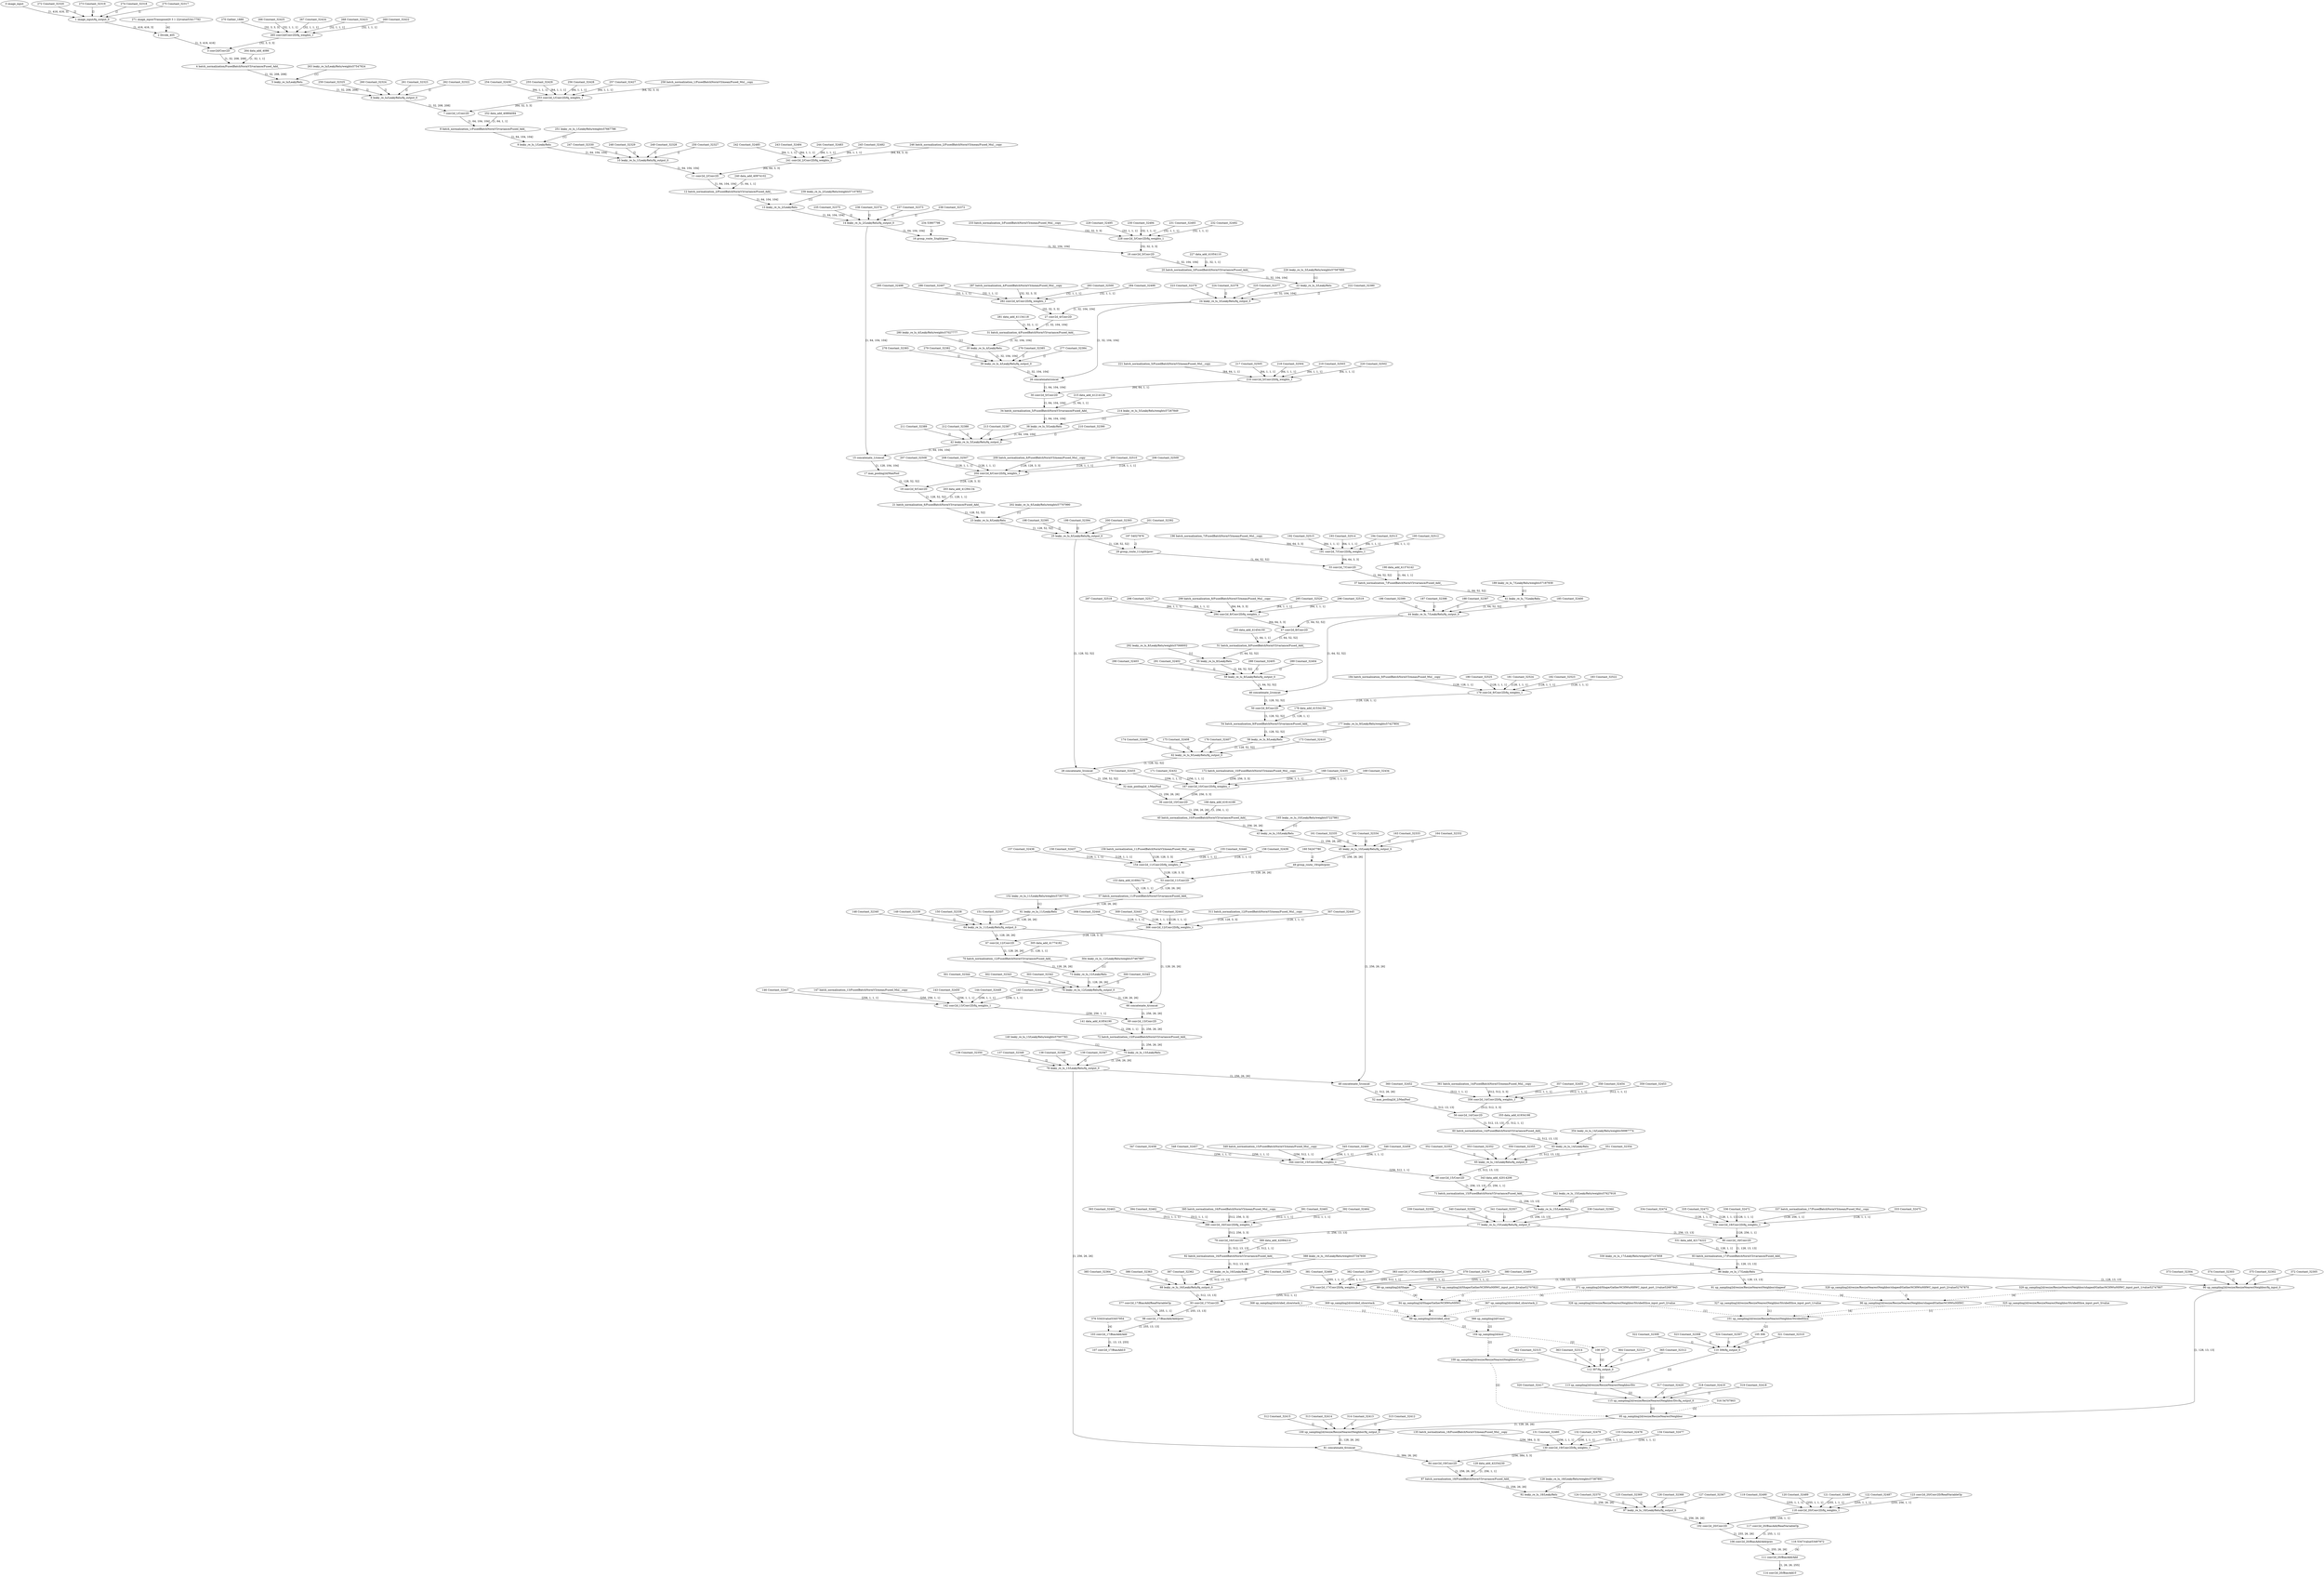 strict digraph  {
"0 image_input" [id=0, type=Parameter];
"1 image_input/fq_output_0" [id=1, type=FakeQuantize];
"2 Divide_405" [id=2, type=Transpose];
"3 conv2d/Conv2D" [id=3, type=Convolution];
"4 batch_normalization/FusedBatchNormV3/variance/Fused_Add_" [id=4, type=Add];
"5 leaky_re_lu/LeakyRelu" [id=5, type=PRelu];
"6 leaky_re_lu/LeakyRelu/fq_output_0" [id=6, type=FakeQuantize];
"7 conv2d_1/Conv2D" [id=7, type=Convolution];
"8 batch_normalization_1/FusedBatchNormV3/variance/Fused_Add_" [id=8, type=Add];
"9 leaky_re_lu_1/LeakyRelu" [id=9, type=PRelu];
"10 leaky_re_lu_1/LeakyRelu/fq_output_0" [id=10, type=FakeQuantize];
"11 conv2d_2/Conv2D" [id=11, type=Convolution];
"12 batch_normalization_2/FusedBatchNormV3/variance/Fused_Add_" [id=12, type=Add];
"13 leaky_re_lu_2/LeakyRelu" [id=13, type=PRelu];
"14 leaky_re_lu_2/LeakyRelu/fq_output_0" [id=14, type=FakeQuantize];
"15 concatenate_1/concat" [id=15, type=Concat];
"16 group_route_3/split/prev" [id=16, type=Split];
"17 max_pooling2d/MaxPool" [id=17, type=MaxPool];
"18 conv2d_3/Conv2D" [id=18, type=Convolution];
"19 conv2d_6/Conv2D" [id=19, type=Convolution];
"20 batch_normalization_3/FusedBatchNormV3/variance/Fused_Add_" [id=20, type=Add];
"21 batch_normalization_6/FusedBatchNormV3/variance/Fused_Add_" [id=21, type=Add];
"22 leaky_re_lu_3/LeakyRelu" [id=22, type=PRelu];
"23 leaky_re_lu_6/LeakyRelu" [id=23, type=PRelu];
"24 leaky_re_lu_3/LeakyRelu/fq_output_0" [id=24, type=FakeQuantize];
"25 leaky_re_lu_6/LeakyRelu/fq_output_0" [id=25, type=FakeQuantize];
"26 concatenate/concat" [id=26, type=Concat];
"27 conv2d_4/Conv2D" [id=27, type=Convolution];
"28 concatenate_3/concat" [id=28, type=Concat];
"29 group_route_11/split/prev" [id=29, type=Split];
"30 conv2d_5/Conv2D" [id=30, type=Convolution];
"31 batch_normalization_4/FusedBatchNormV3/variance/Fused_Add_" [id=31, type=Add];
"32 max_pooling2d_1/MaxPool" [id=32, type=MaxPool];
"33 conv2d_7/Conv2D" [id=33, type=Convolution];
"34 batch_normalization_5/FusedBatchNormV3/variance/Fused_Add_" [id=34, type=Add];
"35 leaky_re_lu_4/LeakyRelu" [id=35, type=PRelu];
"36 conv2d_10/Conv2D" [id=36, type=Convolution];
"37 batch_normalization_7/FusedBatchNormV3/variance/Fused_Add_" [id=37, type=Add];
"38 leaky_re_lu_5/LeakyRelu" [id=38, type=PRelu];
"39 leaky_re_lu_4/LeakyRelu/fq_output_0" [id=39, type=FakeQuantize];
"40 batch_normalization_10/FusedBatchNormV3/variance/Fused_Add_" [id=40, type=Add];
"41 leaky_re_lu_7/LeakyRelu" [id=41, type=PRelu];
"42 leaky_re_lu_5/LeakyRelu/fq_output_0" [id=42, type=FakeQuantize];
"43 leaky_re_lu_10/LeakyRelu" [id=43, type=PRelu];
"44 leaky_re_lu_7/LeakyRelu/fq_output_0" [id=44, type=FakeQuantize];
"45 leaky_re_lu_10/LeakyRelu/fq_output_0" [id=45, type=FakeQuantize];
"46 concatenate_2/concat" [id=46, type=Concat];
"47 conv2d_8/Conv2D" [id=47, type=Convolution];
"48 concatenate_5/concat" [id=48, type=Concat];
"49 group_route_19/split/prev" [id=49, type=Split];
"50 conv2d_9/Conv2D" [id=50, type=Convolution];
"51 batch_normalization_8/FusedBatchNormV3/variance/Fused_Add_" [id=51, type=Add];
"52 max_pooling2d_2/MaxPool" [id=52, type=MaxPool];
"53 conv2d_11/Conv2D" [id=53, type=Convolution];
"54 batch_normalization_9/FusedBatchNormV3/variance/Fused_Add_" [id=54, type=Add];
"55 leaky_re_lu_8/LeakyRelu" [id=55, type=PRelu];
"56 conv2d_14/Conv2D" [id=56, type=Convolution];
"57 batch_normalization_11/FusedBatchNormV3/variance/Fused_Add_" [id=57, type=Add];
"58 leaky_re_lu_9/LeakyRelu" [id=58, type=PRelu];
"59 leaky_re_lu_8/LeakyRelu/fq_output_0" [id=59, type=FakeQuantize];
"60 batch_normalization_14/FusedBatchNormV3/variance/Fused_Add_" [id=60, type=Add];
"61 leaky_re_lu_11/LeakyRelu" [id=61, type=PRelu];
"62 leaky_re_lu_9/LeakyRelu/fq_output_0" [id=62, type=FakeQuantize];
"63 leaky_re_lu_14/LeakyRelu" [id=63, type=PRelu];
"64 leaky_re_lu_11/LeakyRelu/fq_output_0" [id=64, type=FakeQuantize];
"65 leaky_re_lu_14/LeakyRelu/fq_output_0" [id=65, type=FakeQuantize];
"66 concatenate_4/concat" [id=66, type=Concat];
"67 conv2d_12/Conv2D" [id=67, type=Convolution];
"68 conv2d_15/Conv2D" [id=68, type=Convolution];
"69 conv2d_13/Conv2D" [id=69, type=Convolution];
"70 batch_normalization_12/FusedBatchNormV3/variance/Fused_Add_" [id=70, type=Add];
"71 batch_normalization_15/FusedBatchNormV3/variance/Fused_Add_" [id=71, type=Add];
"72 batch_normalization_13/FusedBatchNormV3/variance/Fused_Add_" [id=72, type=Add];
"73 leaky_re_lu_12/LeakyRelu" [id=73, type=PRelu];
"74 leaky_re_lu_15/LeakyRelu" [id=74, type=PRelu];
"75 leaky_re_lu_13/LeakyRelu" [id=75, type=PRelu];
"76 leaky_re_lu_12/LeakyRelu/fq_output_0" [id=76, type=FakeQuantize];
"77 leaky_re_lu_15/LeakyRelu/fq_output_0" [id=77, type=FakeQuantize];
"78 leaky_re_lu_13/LeakyRelu/fq_output_0" [id=78, type=FakeQuantize];
"79 conv2d_16/Conv2D" [id=79, type=Convolution];
"80 conv2d_18/Conv2D" [id=80, type=Convolution];
"81 concatenate_6/concat" [id=81, type=Concat];
"82 batch_normalization_16/FusedBatchNormV3/variance/Fused_Add_" [id=82, type=Add];
"83 batch_normalization_17/FusedBatchNormV3/variance/Fused_Add_" [id=83, type=Add];
"84 conv2d_19/Conv2D" [id=84, type=Convolution];
"85 leaky_re_lu_16/LeakyRelu" [id=85, type=PRelu];
"86 leaky_re_lu_17/LeakyRelu" [id=86, type=PRelu];
"87 batch_normalization_18/FusedBatchNormV3/variance/Fused_Add_" [id=87, type=Add];
"88 leaky_re_lu_16/LeakyRelu/fq_output_0" [id=88, type=FakeQuantize];
"89 up_sampling2d/Shape" [id=89, type=ShapeOf];
"90 up_sampling2d/resize/ResizeNearestNeighbor/fq_input_0" [id=90, type=FakeQuantize];
"91 up_sampling2d/resize/ResizeNearestNeighbor/shapeof" [id=91, type=ShapeOf];
"92 leaky_re_lu_18/LeakyRelu" [id=92, type=PRelu];
"93 conv2d_17/Conv2D" [id=93, type=Convolution];
"94 up_sampling2d/Shape/GatherNCHWtoNHWC" [id=94, type=Gather];
"95 up_sampling2d/resize/ResizeNearestNeighbor" [id=95, type=Interpolate];
"96 up_sampling2d/resize/ResizeNearestNeighbor/shapeof/GatherNCHWtoNHWC" [id=96, type=Gather];
"97 leaky_re_lu_18/LeakyRelu/fq_output_0" [id=97, type=FakeQuantize];
"98 conv2d_17/BiasAdd/Add/prev" [id=98, type=Add];
"99 up_sampling2d/strided_slice" [id=99, type=StridedSlice];
"100 up_sampling2d/resize/ResizeNearestNeighbor/fq_output_0" [id=100, type=FakeQuantize];
"101 up_sampling2d/resize/ResizeNearestNeighbor/StridedSlice" [id=101, type=StridedSlice];
"102 conv2d_20/Conv2D" [id=102, type=Convolution];
"103 conv2d_17/BiasAdd/Add" [id=103, type=Transpose];
"104 up_sampling2d/mul" [id=104, type=Multiply];
"105 306" [id=105, type=Convert];
"106 conv2d_20/BiasAdd/Add/prev" [id=106, type=Add];
"107 conv2d_17/BiasAdd^0" [id=107, label="107 conv2d_17/BiasAdd:0", type=Result];
"108 307" [id=108, type=Convert];
"109 up_sampling2d/resize/ResizeNearestNeighbor/Cast_1" [id=109, type=Convert];
"110 306/fq_output_0" [id=110, type=FakeQuantize];
"111 conv2d_20/BiasAdd/Add" [id=111, type=Transpose];
"112 307/fq_output_0" [id=112, type=FakeQuantize];
"113 up_sampling2d/resize/ResizeNearestNeighbor/Div" [id=113, type=Divide];
"114 conv2d_20/BiasAdd^0" [id=114, label="114 conv2d_20/BiasAdd:0", type=Result];
"115 up_sampling2d/resize/ResizeNearestNeighbor/Div/fq_output_0" [id=115, type=FakeQuantize];
"116 5347/value53497972" [id=116, type=Constant];
"117 conv2d_20/BiasAdd/ReadVariableOp" [id=117, type=Constant];
"118 conv2d_20/Conv2D/fq_weights_1" [id=118, type=FakeQuantize];
"119 Constant_32490" [id=119, type=Constant];
"120 Constant_32489" [id=120, type=Constant];
"121 Constant_32488" [id=121, type=Constant];
"122 Constant_32487" [id=122, type=Constant];
"123 conv2d_20/Conv2D/ReadVariableOp" [id=123, type=Constant];
"124 Constant_32370" [id=124, type=Constant];
"125 Constant_32369" [id=125, type=Constant];
"126 Constant_32368" [id=126, type=Constant];
"127 Constant_32367" [id=127, type=Constant];
"128 leaky_re_lu_18/LeakyRelu/weights57387891" [id=128, type=Constant];
"129 data_add_42254230" [id=129, type=Constant];
"130 conv2d_19/Conv2D/fq_weights_1" [id=130, type=FakeQuantize];
"131 Constant_32480" [id=131, type=Constant];
"132 Constant_32479" [id=132, type=Constant];
"133 Constant_32478" [id=133, type=Constant];
"134 Constant_32477" [id=134, type=Constant];
"135 batch_normalization_18/FusedBatchNormV3/mean/Fused_Mul__copy" [id=135, type=Constant];
"136 Constant_32350" [id=136, type=Constant];
"137 Constant_32349" [id=137, type=Constant];
"138 Constant_32348" [id=138, type=Constant];
"139 Constant_32347" [id=139, type=Constant];
"140 leaky_re_lu_13/LeakyRelu/weights57507783" [id=140, type=Constant];
"141 data_add_41854190" [id=141, type=Constant];
"142 conv2d_13/Conv2D/fq_weights_1" [id=142, type=FakeQuantize];
"143 Constant_32450" [id=143, type=Constant];
"144 Constant_32449" [id=144, type=Constant];
"145 Constant_32448" [id=145, type=Constant];
"146 Constant_32447" [id=146, type=Constant];
"147 batch_normalization_13/FusedBatchNormV3/mean/Fused_Mul__copy" [id=147, type=Constant];
"148 Constant_32340" [id=148, type=Constant];
"149 Constant_32339" [id=149, type=Constant];
"150 Constant_32338" [id=150, type=Constant];
"151 Constant_32337" [id=151, type=Constant];
"152 leaky_re_lu_11/LeakyRelu/weights57307753" [id=152, type=Constant];
"153 data_add_41694174" [id=153, type=Constant];
"154 conv2d_11/Conv2D/fq_weights_1" [id=154, type=FakeQuantize];
"155 Constant_32440" [id=155, type=Constant];
"156 Constant_32439" [id=156, type=Constant];
"157 Constant_32438" [id=157, type=Constant];
"158 Constant_32437" [id=158, type=Constant];
"159 batch_normalization_11/FusedBatchNormV3/mean/Fused_Mul__copy" [id=159, type=Constant];
"160 54247780" [id=160, type=Constant];
"161 Constant_32335" [id=161, type=Constant];
"162 Constant_32334" [id=162, type=Constant];
"163 Constant_32333" [id=163, type=Constant];
"164 Constant_32332" [id=164, type=Constant];
"165 leaky_re_lu_10/LeakyRelu/weights57227861" [id=165, type=Constant];
"166 data_add_41614166" [id=166, type=Constant];
"167 conv2d_10/Conv2D/fq_weights_1" [id=167, type=FakeQuantize];
"168 Constant_32435" [id=168, type=Constant];
"169 Constant_32434" [id=169, type=Constant];
"170 Constant_32433" [id=170, type=Constant];
"171 Constant_32432" [id=171, type=Constant];
"172 batch_normalization_10/FusedBatchNormV3/mean/Fused_Mul__copy" [id=172, type=Constant];
"173 Constant_32410" [id=173, type=Constant];
"174 Constant_32409" [id=174, type=Constant];
"175 Constant_32408" [id=175, type=Constant];
"176 Constant_32407" [id=176, type=Constant];
"177 leaky_re_lu_9/LeakyRelu/weights57427804" [id=177, type=Constant];
"178 data_add_41534158" [id=178, type=Constant];
"179 conv2d_9/Conv2D/fq_weights_1" [id=179, type=FakeQuantize];
"180 Constant_32525" [id=180, type=Constant];
"181 Constant_32524" [id=181, type=Constant];
"182 Constant_32523" [id=182, type=Constant];
"183 Constant_32522" [id=183, type=Constant];
"184 batch_normalization_9/FusedBatchNormV3/mean/Fused_Mul__copy" [id=184, type=Constant];
"185 Constant_32400" [id=185, type=Constant];
"186 Constant_32399" [id=186, type=Constant];
"187 Constant_32398" [id=187, type=Constant];
"188 Constant_32397" [id=188, type=Constant];
"189 leaky_re_lu_7/LeakyRelu/weights57187939" [id=189, type=Constant];
"190 data_add_41374142" [id=190, type=Constant];
"191 conv2d_7/Conv2D/fq_weights_1" [id=191, type=FakeQuantize];
"192 Constant_32515" [id=192, type=Constant];
"193 Constant_32514" [id=193, type=Constant];
"194 Constant_32513" [id=194, type=Constant];
"195 Constant_32512" [id=195, type=Constant];
"196 batch_normalization_7/FusedBatchNormV3/mean/Fused_Mul__copy" [id=196, type=Constant];
"197 54027876" [id=197, type=Constant];
"198 Constant_32395" [id=198, type=Constant];
"199 Constant_32394" [id=199, type=Constant];
"200 Constant_32393" [id=200, type=Constant];
"201 Constant_32392" [id=201, type=Constant];
"202 leaky_re_lu_6/LeakyRelu/weights57707990" [id=202, type=Constant];
"203 data_add_41294134" [id=203, type=Constant];
"204 conv2d_6/Conv2D/fq_weights_1" [id=204, type=FakeQuantize];
"205 Constant_32510" [id=205, type=Constant];
"206 Constant_32509" [id=206, type=Constant];
"207 Constant_32508" [id=207, type=Constant];
"208 Constant_32507" [id=208, type=Constant];
"209 batch_normalization_6/FusedBatchNormV3/mean/Fused_Mul__copy" [id=209, type=Constant];
"210 Constant_32390" [id=210, type=Constant];
"211 Constant_32389" [id=211, type=Constant];
"212 Constant_32388" [id=212, type=Constant];
"213 Constant_32387" [id=213, type=Constant];
"214 leaky_re_lu_5/LeakyRelu/weights57267849" [id=214, type=Constant];
"215 data_add_41214126" [id=215, type=Constant];
"216 conv2d_5/Conv2D/fq_weights_1" [id=216, type=FakeQuantize];
"217 Constant_32505" [id=217, type=Constant];
"218 Constant_32504" [id=218, type=Constant];
"219 Constant_32503" [id=219, type=Constant];
"220 Constant_32502" [id=220, type=Constant];
"221 batch_normalization_5/FusedBatchNormV3/mean/Fused_Mul__copy" [id=221, type=Constant];
"222 Constant_32380" [id=222, type=Constant];
"223 Constant_32379" [id=223, type=Constant];
"224 Constant_32378" [id=224, type=Constant];
"225 Constant_32377" [id=225, type=Constant];
"226 leaky_re_lu_3/LeakyRelu/weights57587888" [id=226, type=Constant];
"227 data_add_41054110" [id=227, type=Constant];
"228 conv2d_3/Conv2D/fq_weights_1" [id=228, type=FakeQuantize];
"229 Constant_32495" [id=229, type=Constant];
"230 Constant_32494" [id=230, type=Constant];
"231 Constant_32493" [id=231, type=Constant];
"232 Constant_32492" [id=232, type=Constant];
"233 batch_normalization_3/FusedBatchNormV3/mean/Fused_Mul__copy" [id=233, type=Constant];
"234 53807798" [id=234, type=Constant];
"235 Constant_32375" [id=235, type=Constant];
"236 Constant_32374" [id=236, type=Constant];
"237 Constant_32373" [id=237, type=Constant];
"238 Constant_32372" [id=238, type=Constant];
"239 leaky_re_lu_2/LeakyRelu/weights57107852" [id=239, type=Constant];
"240 data_add_40974102" [id=240, type=Constant];
"241 conv2d_2/Conv2D/fq_weights_1" [id=241, type=FakeQuantize];
"242 Constant_32485" [id=242, type=Constant];
"243 Constant_32484" [id=243, type=Constant];
"244 Constant_32483" [id=244, type=Constant];
"245 Constant_32482" [id=245, type=Constant];
"246 batch_normalization_2/FusedBatchNormV3/mean/Fused_Mul__copy" [id=246, type=Constant];
"247 Constant_32330" [id=247, type=Constant];
"248 Constant_32329" [id=248, type=Constant];
"249 Constant_32328" [id=249, type=Constant];
"250 Constant_32327" [id=250, type=Constant];
"251 leaky_re_lu_1/LeakyRelu/weights57667786" [id=251, type=Constant];
"252 data_add_40894094" [id=252, type=Constant];
"253 conv2d_1/Conv2D/fq_weights_1" [id=253, type=FakeQuantize];
"254 Constant_32430" [id=254, type=Constant];
"255 Constant_32429" [id=255, type=Constant];
"256 Constant_32428" [id=256, type=Constant];
"257 Constant_32427" [id=257, type=Constant];
"258 batch_normalization_1/FusedBatchNormV3/mean/Fused_Mul__copy" [id=258, type=Constant];
"259 Constant_32325" [id=259, type=Constant];
"260 Constant_32324" [id=260, type=Constant];
"261 Constant_32323" [id=261, type=Constant];
"262 Constant_32322" [id=262, type=Constant];
"263 leaky_re_lu/LeakyRelu/weights57547924" [id=263, type=Constant];
"264 data_add_4086" [id=264, type=Constant];
"265 conv2d/Conv2D/fq_weights_1" [id=265, type=FakeQuantize];
"266 Constant_32425" [id=266, type=Constant];
"267 Constant_32424" [id=267, type=Constant];
"268 Constant_32423" [id=268, type=Constant];
"269 Constant_32422" [id=269, type=Constant];
"270 Gather_1889" [id=270, type=Constant];
"271 image_input/Transpose([0 3 1 2])/value53417792" [id=271, type=Constant];
"272 Constant_32320" [id=272, type=Constant];
"273 Constant_32319" [id=273, type=Constant];
"274 Constant_32318" [id=274, type=Constant];
"275 Constant_32317" [id=275, type=Constant];
"276 Constant_32385" [id=276, type=Constant];
"277 Constant_32384" [id=277, type=Constant];
"278 Constant_32383" [id=278, type=Constant];
"279 Constant_32382" [id=279, type=Constant];
"280 leaky_re_lu_4/LeakyRelu/weights57027777" [id=280, type=Constant];
"281 data_add_41134118" [id=281, type=Constant];
"282 conv2d_4/Conv2D/fq_weights_1" [id=282, type=FakeQuantize];
"283 Constant_32500" [id=283, type=Constant];
"284 Constant_32499" [id=284, type=Constant];
"285 Constant_32498" [id=285, type=Constant];
"286 Constant_32497" [id=286, type=Constant];
"287 batch_normalization_4/FusedBatchNormV3/mean/Fused_Mul__copy" [id=287, type=Constant];
"288 Constant_32405" [id=288, type=Constant];
"289 Constant_32404" [id=289, type=Constant];
"290 Constant_32403" [id=290, type=Constant];
"291 Constant_32402" [id=291, type=Constant];
"292 leaky_re_lu_8/LeakyRelu/weights57068002" [id=292, type=Constant];
"293 data_add_41454150" [id=293, type=Constant];
"294 conv2d_8/Conv2D/fq_weights_1" [id=294, type=FakeQuantize];
"295 Constant_32520" [id=295, type=Constant];
"296 Constant_32519" [id=296, type=Constant];
"297 Constant_32518" [id=297, type=Constant];
"298 Constant_32517" [id=298, type=Constant];
"299 batch_normalization_8/FusedBatchNormV3/mean/Fused_Mul__copy" [id=299, type=Constant];
"300 Constant_32345" [id=300, type=Constant];
"301 Constant_32344" [id=301, type=Constant];
"302 Constant_32343" [id=302, type=Constant];
"303 Constant_32342" [id=303, type=Constant];
"304 leaky_re_lu_12/LeakyRelu/weights57467897" [id=304, type=Constant];
"305 data_add_41774182" [id=305, type=Constant];
"306 conv2d_12/Conv2D/fq_weights_1" [id=306, type=FakeQuantize];
"307 Constant_32445" [id=307, type=Constant];
"308 Constant_32444" [id=308, type=Constant];
"309 Constant_32443" [id=309, type=Constant];
"310 Constant_32442" [id=310, type=Constant];
"311 batch_normalization_12/FusedBatchNormV3/mean/Fused_Mul__copy" [id=311, type=Constant];
"312 Constant_32415" [id=312, type=Constant];
"313 Constant_32414" [id=313, type=Constant];
"314 Constant_32413" [id=314, type=Constant];
"315 Constant_32412" [id=315, type=Constant];
"316 54707903" [id=316, type=Constant];
"317 Constant_32420" [id=317, type=Constant];
"318 Constant_32419" [id=318, type=Constant];
"319 Constant_32418" [id=319, type=Constant];
"320 Constant_32417" [id=320, type=Constant];
"321 Constant_32310" [id=321, type=Constant];
"322 Constant_32309" [id=322, type=Constant];
"323 Constant_32308" [id=323, type=Constant];
"324 Constant_32307" [id=324, type=Constant];
"325 up_sampling2d/resize/ResizeNearestNeighbor/StridedSlice_input_port_3/value" [id=325, type=Constant];
"326 up_sampling2d/resize/ResizeNearestNeighbor/StridedSlice_input_port_2/value" [id=326, type=Constant];
"327 up_sampling2d/resize/ResizeNearestNeighbor/StridedSlice_input_port_1/value" [id=327, type=Constant];
"328 up_sampling2d/resize/ResizeNearestNeighbor/shapeof/GatherNCHWtoNHWC_input_port_2/value52767870" [id=328, type=Constant];
"329 up_sampling2d/resize/ResizeNearestNeighbor/shapeof/GatherNCHWtoNHWC_input_port_1/value52747807" [id=329, type=Constant];
"330 leaky_re_lu_17/LeakyRelu/weights57147858" [id=330, type=Constant];
"331 data_add_42174222" [id=331, type=Constant];
"332 conv2d_18/Conv2D/fq_weights_1" [id=332, type=FakeQuantize];
"333 Constant_32475" [id=333, type=Constant];
"334 Constant_32474" [id=334, type=Constant];
"335 Constant_32473" [id=335, type=Constant];
"336 Constant_32472" [id=336, type=Constant];
"337 batch_normalization_17/FusedBatchNormV3/mean/Fused_Mul__copy" [id=337, type=Constant];
"338 Constant_32360" [id=338, type=Constant];
"339 Constant_32359" [id=339, type=Constant];
"340 Constant_32358" [id=340, type=Constant];
"341 Constant_32357" [id=341, type=Constant];
"342 leaky_re_lu_15/LeakyRelu/weights57627918" [id=342, type=Constant];
"343 data_add_42014206" [id=343, type=Constant];
"344 conv2d_15/Conv2D/fq_weights_1" [id=344, type=FakeQuantize];
"345 Constant_32460" [id=345, type=Constant];
"346 Constant_32459" [id=346, type=Constant];
"347 Constant_32458" [id=347, type=Constant];
"348 Constant_32457" [id=348, type=Constant];
"349 batch_normalization_15/FusedBatchNormV3/mean/Fused_Mul__copy" [id=349, type=Constant];
"350 Constant_32355" [id=350, type=Constant];
"351 Constant_32354" [id=351, type=Constant];
"352 Constant_32353" [id=352, type=Constant];
"353 Constant_32352" [id=353, type=Constant];
"354 leaky_re_lu_14/LeakyRelu/weights56987774" [id=354, type=Constant];
"355 data_add_41934198" [id=355, type=Constant];
"356 conv2d_14/Conv2D/fq_weights_1" [id=356, type=FakeQuantize];
"357 Constant_32455" [id=357, type=Constant];
"358 Constant_32454" [id=358, type=Constant];
"359 Constant_32453" [id=359, type=Constant];
"360 Constant_32452" [id=360, type=Constant];
"361 batch_normalization_14/FusedBatchNormV3/mean/Fused_Mul__copy" [id=361, type=Constant];
"362 Constant_32315" [id=362, type=Constant];
"363 Constant_32314" [id=363, type=Constant];
"364 Constant_32313" [id=364, type=Constant];
"365 Constant_32312" [id=365, type=Constant];
"366 up_sampling2d/Const" [id=366, type=Constant];
"367 up_sampling2d/strided_slice/stack_2" [id=367, type=Constant];
"368 up_sampling2d/strided_slice/stack_1" [id=368, type=Constant];
"369 up_sampling2d/strided_slice/stack" [id=369, type=Constant];
"370 up_sampling2d/Shape/GatherNCHWtoNHWC_input_port_2/value52707822" [id=370, type=Constant];
"371 up_sampling2d/Shape/GatherNCHWtoNHWC_input_port_1/value52687945" [id=371, type=Constant];
"372 Constant_32305" [id=372, type=Constant];
"373 Constant_32304" [id=373, type=Constant];
"374 Constant_32303" [id=374, type=Constant];
"375 Constant_32302" [id=375, type=Constant];
"376 5343/value53457954" [id=376, type=Constant];
"377 conv2d_17/BiasAdd/ReadVariableOp" [id=377, type=Constant];
"378 conv2d_17/Conv2D/fq_weights_1" [id=378, type=FakeQuantize];
"379 Constant_32470" [id=379, type=Constant];
"380 Constant_32469" [id=380, type=Constant];
"381 Constant_32468" [id=381, type=Constant];
"382 Constant_32467" [id=382, type=Constant];
"383 conv2d_17/Conv2D/ReadVariableOp" [id=383, type=Constant];
"384 Constant_32365" [id=384, type=Constant];
"385 Constant_32364" [id=385, type=Constant];
"386 Constant_32363" [id=386, type=Constant];
"387 Constant_32362" [id=387, type=Constant];
"388 leaky_re_lu_16/LeakyRelu/weights57347930" [id=388, type=Constant];
"389 data_add_42094214" [id=389, type=Constant];
"390 conv2d_16/Conv2D/fq_weights_1" [id=390, type=FakeQuantize];
"391 Constant_32465" [id=391, type=Constant];
"392 Constant_32464" [id=392, type=Constant];
"393 Constant_32463" [id=393, type=Constant];
"394 Constant_32462" [id=394, type=Constant];
"395 batch_normalization_16/FusedBatchNormV3/mean/Fused_Mul__copy" [id=395, type=Constant];
"0 image_input" -> "1 image_input/fq_output_0"  [label="[1, 416, 416, 3]", style=solid];
"1 image_input/fq_output_0" -> "2 Divide_405"  [label="[1, 416, 416, 3]", style=solid];
"2 Divide_405" -> "3 conv2d/Conv2D"  [label="[1, 3, 416, 416]", style=solid];
"3 conv2d/Conv2D" -> "4 batch_normalization/FusedBatchNormV3/variance/Fused_Add_"  [label="[1, 32, 208, 208]", style=solid];
"4 batch_normalization/FusedBatchNormV3/variance/Fused_Add_" -> "5 leaky_re_lu/LeakyRelu"  [label="[1, 32, 208, 208]", style=solid];
"5 leaky_re_lu/LeakyRelu" -> "6 leaky_re_lu/LeakyRelu/fq_output_0"  [label="[1, 32, 208, 208]", style=solid];
"6 leaky_re_lu/LeakyRelu/fq_output_0" -> "7 conv2d_1/Conv2D"  [label="[1, 32, 208, 208]", style=solid];
"7 conv2d_1/Conv2D" -> "8 batch_normalization_1/FusedBatchNormV3/variance/Fused_Add_"  [label="[1, 64, 104, 104]", style=solid];
"8 batch_normalization_1/FusedBatchNormV3/variance/Fused_Add_" -> "9 leaky_re_lu_1/LeakyRelu"  [label="[1, 64, 104, 104]", style=solid];
"9 leaky_re_lu_1/LeakyRelu" -> "10 leaky_re_lu_1/LeakyRelu/fq_output_0"  [label="[1, 64, 104, 104]", style=solid];
"10 leaky_re_lu_1/LeakyRelu/fq_output_0" -> "11 conv2d_2/Conv2D"  [label="[1, 64, 104, 104]", style=solid];
"11 conv2d_2/Conv2D" -> "12 batch_normalization_2/FusedBatchNormV3/variance/Fused_Add_"  [label="[1, 64, 104, 104]", style=solid];
"12 batch_normalization_2/FusedBatchNormV3/variance/Fused_Add_" -> "13 leaky_re_lu_2/LeakyRelu"  [label="[1, 64, 104, 104]", style=solid];
"13 leaky_re_lu_2/LeakyRelu" -> "14 leaky_re_lu_2/LeakyRelu/fq_output_0"  [label="[1, 64, 104, 104]", style=solid];
"14 leaky_re_lu_2/LeakyRelu/fq_output_0" -> "15 concatenate_1/concat"  [label="[1, 64, 104, 104]", style=solid];
"14 leaky_re_lu_2/LeakyRelu/fq_output_0" -> "16 group_route_3/split/prev"  [label="[1, 64, 104, 104]", style=solid];
"15 concatenate_1/concat" -> "17 max_pooling2d/MaxPool"  [label="[1, 128, 104, 104]", style=solid];
"16 group_route_3/split/prev" -> "18 conv2d_3/Conv2D"  [label="[1, 32, 104, 104]", style=solid];
"17 max_pooling2d/MaxPool" -> "19 conv2d_6/Conv2D"  [label="[1, 128, 52, 52]", style=solid];
"18 conv2d_3/Conv2D" -> "20 batch_normalization_3/FusedBatchNormV3/variance/Fused_Add_"  [label="[1, 32, 104, 104]", style=solid];
"19 conv2d_6/Conv2D" -> "21 batch_normalization_6/FusedBatchNormV3/variance/Fused_Add_"  [label="[1, 128, 52, 52]", style=solid];
"20 batch_normalization_3/FusedBatchNormV3/variance/Fused_Add_" -> "22 leaky_re_lu_3/LeakyRelu"  [label="[1, 32, 104, 104]", style=solid];
"21 batch_normalization_6/FusedBatchNormV3/variance/Fused_Add_" -> "23 leaky_re_lu_6/LeakyRelu"  [label="[1, 128, 52, 52]", style=solid];
"22 leaky_re_lu_3/LeakyRelu" -> "24 leaky_re_lu_3/LeakyRelu/fq_output_0"  [label="[1, 32, 104, 104]", style=solid];
"23 leaky_re_lu_6/LeakyRelu" -> "25 leaky_re_lu_6/LeakyRelu/fq_output_0"  [label="[1, 128, 52, 52]", style=solid];
"24 leaky_re_lu_3/LeakyRelu/fq_output_0" -> "26 concatenate/concat"  [label="[1, 32, 104, 104]", style=solid];
"24 leaky_re_lu_3/LeakyRelu/fq_output_0" -> "27 conv2d_4/Conv2D"  [label="[1, 32, 104, 104]", style=solid];
"25 leaky_re_lu_6/LeakyRelu/fq_output_0" -> "28 concatenate_3/concat"  [label="[1, 128, 52, 52]", style=solid];
"25 leaky_re_lu_6/LeakyRelu/fq_output_0" -> "29 group_route_11/split/prev"  [label="[1, 128, 52, 52]", style=solid];
"26 concatenate/concat" -> "30 conv2d_5/Conv2D"  [label="[1, 64, 104, 104]", style=solid];
"27 conv2d_4/Conv2D" -> "31 batch_normalization_4/FusedBatchNormV3/variance/Fused_Add_"  [label="[1, 32, 104, 104]", style=solid];
"28 concatenate_3/concat" -> "32 max_pooling2d_1/MaxPool"  [label="[1, 256, 52, 52]", style=solid];
"29 group_route_11/split/prev" -> "33 conv2d_7/Conv2D"  [label="[1, 64, 52, 52]", style=solid];
"30 conv2d_5/Conv2D" -> "34 batch_normalization_5/FusedBatchNormV3/variance/Fused_Add_"  [label="[1, 64, 104, 104]", style=solid];
"31 batch_normalization_4/FusedBatchNormV3/variance/Fused_Add_" -> "35 leaky_re_lu_4/LeakyRelu"  [label="[1, 32, 104, 104]", style=solid];
"32 max_pooling2d_1/MaxPool" -> "36 conv2d_10/Conv2D"  [label="[1, 256, 26, 26]", style=solid];
"33 conv2d_7/Conv2D" -> "37 batch_normalization_7/FusedBatchNormV3/variance/Fused_Add_"  [label="[1, 64, 52, 52]", style=solid];
"34 batch_normalization_5/FusedBatchNormV3/variance/Fused_Add_" -> "38 leaky_re_lu_5/LeakyRelu"  [label="[1, 64, 104, 104]", style=solid];
"35 leaky_re_lu_4/LeakyRelu" -> "39 leaky_re_lu_4/LeakyRelu/fq_output_0"  [label="[1, 32, 104, 104]", style=solid];
"36 conv2d_10/Conv2D" -> "40 batch_normalization_10/FusedBatchNormV3/variance/Fused_Add_"  [label="[1, 256, 26, 26]", style=solid];
"37 batch_normalization_7/FusedBatchNormV3/variance/Fused_Add_" -> "41 leaky_re_lu_7/LeakyRelu"  [label="[1, 64, 52, 52]", style=solid];
"38 leaky_re_lu_5/LeakyRelu" -> "42 leaky_re_lu_5/LeakyRelu/fq_output_0"  [label="[1, 64, 104, 104]", style=solid];
"39 leaky_re_lu_4/LeakyRelu/fq_output_0" -> "26 concatenate/concat"  [label="[1, 32, 104, 104]", style=solid];
"40 batch_normalization_10/FusedBatchNormV3/variance/Fused_Add_" -> "43 leaky_re_lu_10/LeakyRelu"  [label="[1, 256, 26, 26]", style=solid];
"41 leaky_re_lu_7/LeakyRelu" -> "44 leaky_re_lu_7/LeakyRelu/fq_output_0"  [label="[1, 64, 52, 52]", style=solid];
"42 leaky_re_lu_5/LeakyRelu/fq_output_0" -> "15 concatenate_1/concat"  [label="[1, 64, 104, 104]", style=solid];
"43 leaky_re_lu_10/LeakyRelu" -> "45 leaky_re_lu_10/LeakyRelu/fq_output_0"  [label="[1, 256, 26, 26]", style=solid];
"44 leaky_re_lu_7/LeakyRelu/fq_output_0" -> "46 concatenate_2/concat"  [label="[1, 64, 52, 52]", style=solid];
"44 leaky_re_lu_7/LeakyRelu/fq_output_0" -> "47 conv2d_8/Conv2D"  [label="[1, 64, 52, 52]", style=solid];
"45 leaky_re_lu_10/LeakyRelu/fq_output_0" -> "48 concatenate_5/concat"  [label="[1, 256, 26, 26]", style=solid];
"45 leaky_re_lu_10/LeakyRelu/fq_output_0" -> "49 group_route_19/split/prev"  [label="[1, 256, 26, 26]", style=solid];
"46 concatenate_2/concat" -> "50 conv2d_9/Conv2D"  [label="[1, 128, 52, 52]", style=solid];
"47 conv2d_8/Conv2D" -> "51 batch_normalization_8/FusedBatchNormV3/variance/Fused_Add_"  [label="[1, 64, 52, 52]", style=solid];
"48 concatenate_5/concat" -> "52 max_pooling2d_2/MaxPool"  [label="[1, 512, 26, 26]", style=solid];
"49 group_route_19/split/prev" -> "53 conv2d_11/Conv2D"  [label="[1, 128, 26, 26]", style=solid];
"50 conv2d_9/Conv2D" -> "54 batch_normalization_9/FusedBatchNormV3/variance/Fused_Add_"  [label="[1, 128, 52, 52]", style=solid];
"51 batch_normalization_8/FusedBatchNormV3/variance/Fused_Add_" -> "55 leaky_re_lu_8/LeakyRelu"  [label="[1, 64, 52, 52]", style=solid];
"52 max_pooling2d_2/MaxPool" -> "56 conv2d_14/Conv2D"  [label="[1, 512, 13, 13]", style=solid];
"53 conv2d_11/Conv2D" -> "57 batch_normalization_11/FusedBatchNormV3/variance/Fused_Add_"  [label="[1, 128, 26, 26]", style=solid];
"54 batch_normalization_9/FusedBatchNormV3/variance/Fused_Add_" -> "58 leaky_re_lu_9/LeakyRelu"  [label="[1, 128, 52, 52]", style=solid];
"55 leaky_re_lu_8/LeakyRelu" -> "59 leaky_re_lu_8/LeakyRelu/fq_output_0"  [label="[1, 64, 52, 52]", style=solid];
"56 conv2d_14/Conv2D" -> "60 batch_normalization_14/FusedBatchNormV3/variance/Fused_Add_"  [label="[1, 512, 13, 13]", style=solid];
"57 batch_normalization_11/FusedBatchNormV3/variance/Fused_Add_" -> "61 leaky_re_lu_11/LeakyRelu"  [label="[1, 128, 26, 26]", style=solid];
"58 leaky_re_lu_9/LeakyRelu" -> "62 leaky_re_lu_9/LeakyRelu/fq_output_0"  [label="[1, 128, 52, 52]", style=solid];
"59 leaky_re_lu_8/LeakyRelu/fq_output_0" -> "46 concatenate_2/concat"  [label="[1, 64, 52, 52]", style=solid];
"60 batch_normalization_14/FusedBatchNormV3/variance/Fused_Add_" -> "63 leaky_re_lu_14/LeakyRelu"  [label="[1, 512, 13, 13]", style=solid];
"61 leaky_re_lu_11/LeakyRelu" -> "64 leaky_re_lu_11/LeakyRelu/fq_output_0"  [label="[1, 128, 26, 26]", style=solid];
"62 leaky_re_lu_9/LeakyRelu/fq_output_0" -> "28 concatenate_3/concat"  [label="[1, 128, 52, 52]", style=solid];
"63 leaky_re_lu_14/LeakyRelu" -> "65 leaky_re_lu_14/LeakyRelu/fq_output_0"  [label="[1, 512, 13, 13]", style=solid];
"64 leaky_re_lu_11/LeakyRelu/fq_output_0" -> "66 concatenate_4/concat"  [label="[1, 128, 26, 26]", style=solid];
"64 leaky_re_lu_11/LeakyRelu/fq_output_0" -> "67 conv2d_12/Conv2D"  [label="[1, 128, 26, 26]", style=solid];
"65 leaky_re_lu_14/LeakyRelu/fq_output_0" -> "68 conv2d_15/Conv2D"  [label="[1, 512, 13, 13]", style=solid];
"66 concatenate_4/concat" -> "69 conv2d_13/Conv2D"  [label="[1, 256, 26, 26]", style=solid];
"67 conv2d_12/Conv2D" -> "70 batch_normalization_12/FusedBatchNormV3/variance/Fused_Add_"  [label="[1, 128, 26, 26]", style=solid];
"68 conv2d_15/Conv2D" -> "71 batch_normalization_15/FusedBatchNormV3/variance/Fused_Add_"  [label="[1, 256, 13, 13]", style=solid];
"69 conv2d_13/Conv2D" -> "72 batch_normalization_13/FusedBatchNormV3/variance/Fused_Add_"  [label="[1, 256, 26, 26]", style=solid];
"70 batch_normalization_12/FusedBatchNormV3/variance/Fused_Add_" -> "73 leaky_re_lu_12/LeakyRelu"  [label="[1, 128, 26, 26]", style=solid];
"71 batch_normalization_15/FusedBatchNormV3/variance/Fused_Add_" -> "74 leaky_re_lu_15/LeakyRelu"  [label="[1, 256, 13, 13]", style=solid];
"72 batch_normalization_13/FusedBatchNormV3/variance/Fused_Add_" -> "75 leaky_re_lu_13/LeakyRelu"  [label="[1, 256, 26, 26]", style=solid];
"73 leaky_re_lu_12/LeakyRelu" -> "76 leaky_re_lu_12/LeakyRelu/fq_output_0"  [label="[1, 128, 26, 26]", style=solid];
"74 leaky_re_lu_15/LeakyRelu" -> "77 leaky_re_lu_15/LeakyRelu/fq_output_0"  [label="[1, 256, 13, 13]", style=solid];
"75 leaky_re_lu_13/LeakyRelu" -> "78 leaky_re_lu_13/LeakyRelu/fq_output_0"  [label="[1, 256, 26, 26]", style=solid];
"76 leaky_re_lu_12/LeakyRelu/fq_output_0" -> "66 concatenate_4/concat"  [label="[1, 128, 26, 26]", style=solid];
"77 leaky_re_lu_15/LeakyRelu/fq_output_0" -> "79 conv2d_16/Conv2D"  [label="[1, 256, 13, 13]", style=solid];
"77 leaky_re_lu_15/LeakyRelu/fq_output_0" -> "80 conv2d_18/Conv2D"  [label="[1, 256, 13, 13]", style=solid];
"78 leaky_re_lu_13/LeakyRelu/fq_output_0" -> "48 concatenate_5/concat"  [label="[1, 256, 26, 26]", style=solid];
"78 leaky_re_lu_13/LeakyRelu/fq_output_0" -> "81 concatenate_6/concat"  [label="[1, 256, 26, 26]", style=solid];
"79 conv2d_16/Conv2D" -> "82 batch_normalization_16/FusedBatchNormV3/variance/Fused_Add_"  [label="[1, 512, 13, 13]", style=solid];
"80 conv2d_18/Conv2D" -> "83 batch_normalization_17/FusedBatchNormV3/variance/Fused_Add_"  [label="[1, 128, 13, 13]", style=solid];
"81 concatenate_6/concat" -> "84 conv2d_19/Conv2D"  [label="[1, 384, 26, 26]", style=solid];
"82 batch_normalization_16/FusedBatchNormV3/variance/Fused_Add_" -> "85 leaky_re_lu_16/LeakyRelu"  [label="[1, 512, 13, 13]", style=solid];
"83 batch_normalization_17/FusedBatchNormV3/variance/Fused_Add_" -> "86 leaky_re_lu_17/LeakyRelu"  [label="[1, 128, 13, 13]", style=solid];
"84 conv2d_19/Conv2D" -> "87 batch_normalization_18/FusedBatchNormV3/variance/Fused_Add_"  [label="[1, 256, 26, 26]", style=solid];
"85 leaky_re_lu_16/LeakyRelu" -> "88 leaky_re_lu_16/LeakyRelu/fq_output_0"  [label="[1, 512, 13, 13]", style=solid];
"86 leaky_re_lu_17/LeakyRelu" -> "89 up_sampling2d/Shape"  [label="[1, 128, 13, 13]", style=solid];
"86 leaky_re_lu_17/LeakyRelu" -> "90 up_sampling2d/resize/ResizeNearestNeighbor/fq_input_0"  [label="[1, 128, 13, 13]", style=solid];
"86 leaky_re_lu_17/LeakyRelu" -> "91 up_sampling2d/resize/ResizeNearestNeighbor/shapeof"  [label="[1, 128, 13, 13]", style=solid];
"87 batch_normalization_18/FusedBatchNormV3/variance/Fused_Add_" -> "92 leaky_re_lu_18/LeakyRelu"  [label="[1, 256, 26, 26]", style=solid];
"88 leaky_re_lu_16/LeakyRelu/fq_output_0" -> "93 conv2d_17/Conv2D"  [label="[1, 512, 13, 13]", style=solid];
"89 up_sampling2d/Shape" -> "94 up_sampling2d/Shape/GatherNCHWtoNHWC"  [label="[4]", style=dashed];
"90 up_sampling2d/resize/ResizeNearestNeighbor/fq_input_0" -> "95 up_sampling2d/resize/ResizeNearestNeighbor"  [label="[1, 128, 13, 13]", style=solid];
"91 up_sampling2d/resize/ResizeNearestNeighbor/shapeof" -> "96 up_sampling2d/resize/ResizeNearestNeighbor/shapeof/GatherNCHWtoNHWC"  [label="[4]", style=dashed];
"92 leaky_re_lu_18/LeakyRelu" -> "97 leaky_re_lu_18/LeakyRelu/fq_output_0"  [label="[1, 256, 26, 26]", style=solid];
"93 conv2d_17/Conv2D" -> "98 conv2d_17/BiasAdd/Add/prev"  [label="[1, 255, 13, 13]", style=solid];
"94 up_sampling2d/Shape/GatherNCHWtoNHWC" -> "99 up_sampling2d/strided_slice"  [label="[4]", style=dashed];
"95 up_sampling2d/resize/ResizeNearestNeighbor" -> "100 up_sampling2d/resize/ResizeNearestNeighbor/fq_output_0"  [label="[1, 128, 26, 26]", style=solid];
"96 up_sampling2d/resize/ResizeNearestNeighbor/shapeof/GatherNCHWtoNHWC" -> "101 up_sampling2d/resize/ResizeNearestNeighbor/StridedSlice"  [label="[4]", style=dashed];
"97 leaky_re_lu_18/LeakyRelu/fq_output_0" -> "102 conv2d_20/Conv2D"  [label="[1, 256, 26, 26]", style=solid];
"98 conv2d_17/BiasAdd/Add/prev" -> "103 conv2d_17/BiasAdd/Add"  [label="[1, 255, 13, 13]", style=solid];
"99 up_sampling2d/strided_slice" -> "104 up_sampling2d/mul"  [label="[2]", style=dashed];
"100 up_sampling2d/resize/ResizeNearestNeighbor/fq_output_0" -> "81 concatenate_6/concat"  [label="[1, 128, 26, 26]", style=solid];
"101 up_sampling2d/resize/ResizeNearestNeighbor/StridedSlice" -> "105 306"  [label="[2]", style=dashed];
"102 conv2d_20/Conv2D" -> "106 conv2d_20/BiasAdd/Add/prev"  [label="[1, 255, 26, 26]", style=solid];
"103 conv2d_17/BiasAdd/Add" -> "107 conv2d_17/BiasAdd^0"  [label="[1, 13, 13, 255]", style=solid];
"104 up_sampling2d/mul" -> "108 307"  [label="[2]", style=dashed];
"104 up_sampling2d/mul" -> "109 up_sampling2d/resize/ResizeNearestNeighbor/Cast_1"  [label="[2]", style=dashed];
"105 306" -> "110 306/fq_output_0"  [label="[2]", style=solid];
"106 conv2d_20/BiasAdd/Add/prev" -> "111 conv2d_20/BiasAdd/Add"  [label="[1, 255, 26, 26]", style=solid];
"108 307" -> "112 307/fq_output_0"  [label="[2]", style=solid];
"109 up_sampling2d/resize/ResizeNearestNeighbor/Cast_1" -> "95 up_sampling2d/resize/ResizeNearestNeighbor"  [label="[2]", style=dashed];
"110 306/fq_output_0" -> "113 up_sampling2d/resize/ResizeNearestNeighbor/Div"  [label="[2]", style=solid];
"111 conv2d_20/BiasAdd/Add" -> "114 conv2d_20/BiasAdd^0"  [label="[1, 26, 26, 255]", style=solid];
"112 307/fq_output_0" -> "113 up_sampling2d/resize/ResizeNearestNeighbor/Div"  [label="[2]", style=solid];
"113 up_sampling2d/resize/ResizeNearestNeighbor/Div" -> "115 up_sampling2d/resize/ResizeNearestNeighbor/Div/fq_output_0"  [label="[2]", style=solid];
"115 up_sampling2d/resize/ResizeNearestNeighbor/Div/fq_output_0" -> "95 up_sampling2d/resize/ResizeNearestNeighbor"  [label="[2]", style=solid];
"116 5347/value53497972" -> "111 conv2d_20/BiasAdd/Add"  [label="[4]", style=dashed];
"117 conv2d_20/BiasAdd/ReadVariableOp" -> "106 conv2d_20/BiasAdd/Add/prev"  [label="[1, 255, 1, 1]", style=solid];
"118 conv2d_20/Conv2D/fq_weights_1" -> "102 conv2d_20/Conv2D"  [label="[255, 256, 1, 1]", style=solid];
"119 Constant_32490" -> "118 conv2d_20/Conv2D/fq_weights_1"  [label="[255, 1, 1, 1]", style=solid];
"120 Constant_32489" -> "118 conv2d_20/Conv2D/fq_weights_1"  [label="[255, 1, 1, 1]", style=solid];
"121 Constant_32488" -> "118 conv2d_20/Conv2D/fq_weights_1"  [label="[255, 1, 1, 1]", style=solid];
"122 Constant_32487" -> "118 conv2d_20/Conv2D/fq_weights_1"  [label="[255, 1, 1, 1]", style=solid];
"123 conv2d_20/Conv2D/ReadVariableOp" -> "118 conv2d_20/Conv2D/fq_weights_1"  [label="[255, 256, 1, 1]", style=solid];
"124 Constant_32370" -> "97 leaky_re_lu_18/LeakyRelu/fq_output_0"  [label="[]", style=solid];
"125 Constant_32369" -> "97 leaky_re_lu_18/LeakyRelu/fq_output_0"  [label="[]", style=solid];
"126 Constant_32368" -> "97 leaky_re_lu_18/LeakyRelu/fq_output_0"  [label="[]", style=solid];
"127 Constant_32367" -> "97 leaky_re_lu_18/LeakyRelu/fq_output_0"  [label="[]", style=solid];
"128 leaky_re_lu_18/LeakyRelu/weights57387891" -> "92 leaky_re_lu_18/LeakyRelu"  [label="[1]", style=solid];
"129 data_add_42254230" -> "87 batch_normalization_18/FusedBatchNormV3/variance/Fused_Add_"  [label="[1, 256, 1, 1]", style=solid];
"130 conv2d_19/Conv2D/fq_weights_1" -> "84 conv2d_19/Conv2D"  [label="[256, 384, 3, 3]", style=solid];
"131 Constant_32480" -> "130 conv2d_19/Conv2D/fq_weights_1"  [label="[256, 1, 1, 1]", style=solid];
"132 Constant_32479" -> "130 conv2d_19/Conv2D/fq_weights_1"  [label="[256, 1, 1, 1]", style=solid];
"133 Constant_32478" -> "130 conv2d_19/Conv2D/fq_weights_1"  [label="[256, 1, 1, 1]", style=solid];
"134 Constant_32477" -> "130 conv2d_19/Conv2D/fq_weights_1"  [label="[256, 1, 1, 1]", style=solid];
"135 batch_normalization_18/FusedBatchNormV3/mean/Fused_Mul__copy" -> "130 conv2d_19/Conv2D/fq_weights_1"  [label="[256, 384, 3, 3]", style=solid];
"136 Constant_32350" -> "78 leaky_re_lu_13/LeakyRelu/fq_output_0"  [label="[]", style=solid];
"137 Constant_32349" -> "78 leaky_re_lu_13/LeakyRelu/fq_output_0"  [label="[]", style=solid];
"138 Constant_32348" -> "78 leaky_re_lu_13/LeakyRelu/fq_output_0"  [label="[]", style=solid];
"139 Constant_32347" -> "78 leaky_re_lu_13/LeakyRelu/fq_output_0"  [label="[]", style=solid];
"140 leaky_re_lu_13/LeakyRelu/weights57507783" -> "75 leaky_re_lu_13/LeakyRelu"  [label="[1]", style=solid];
"141 data_add_41854190" -> "72 batch_normalization_13/FusedBatchNormV3/variance/Fused_Add_"  [label="[1, 256, 1, 1]", style=solid];
"142 conv2d_13/Conv2D/fq_weights_1" -> "69 conv2d_13/Conv2D"  [label="[256, 256, 1, 1]", style=solid];
"143 Constant_32450" -> "142 conv2d_13/Conv2D/fq_weights_1"  [label="[256, 1, 1, 1]", style=solid];
"144 Constant_32449" -> "142 conv2d_13/Conv2D/fq_weights_1"  [label="[256, 1, 1, 1]", style=solid];
"145 Constant_32448" -> "142 conv2d_13/Conv2D/fq_weights_1"  [label="[256, 1, 1, 1]", style=solid];
"146 Constant_32447" -> "142 conv2d_13/Conv2D/fq_weights_1"  [label="[256, 1, 1, 1]", style=solid];
"147 batch_normalization_13/FusedBatchNormV3/mean/Fused_Mul__copy" -> "142 conv2d_13/Conv2D/fq_weights_1"  [label="[256, 256, 1, 1]", style=solid];
"148 Constant_32340" -> "64 leaky_re_lu_11/LeakyRelu/fq_output_0"  [label="[]", style=solid];
"149 Constant_32339" -> "64 leaky_re_lu_11/LeakyRelu/fq_output_0"  [label="[]", style=solid];
"150 Constant_32338" -> "64 leaky_re_lu_11/LeakyRelu/fq_output_0"  [label="[]", style=solid];
"151 Constant_32337" -> "64 leaky_re_lu_11/LeakyRelu/fq_output_0"  [label="[]", style=solid];
"152 leaky_re_lu_11/LeakyRelu/weights57307753" -> "61 leaky_re_lu_11/LeakyRelu"  [label="[1]", style=solid];
"153 data_add_41694174" -> "57 batch_normalization_11/FusedBatchNormV3/variance/Fused_Add_"  [label="[1, 128, 1, 1]", style=solid];
"154 conv2d_11/Conv2D/fq_weights_1" -> "53 conv2d_11/Conv2D"  [label="[128, 128, 3, 3]", style=solid];
"155 Constant_32440" -> "154 conv2d_11/Conv2D/fq_weights_1"  [label="[128, 1, 1, 1]", style=solid];
"156 Constant_32439" -> "154 conv2d_11/Conv2D/fq_weights_1"  [label="[128, 1, 1, 1]", style=solid];
"157 Constant_32438" -> "154 conv2d_11/Conv2D/fq_weights_1"  [label="[128, 1, 1, 1]", style=solid];
"158 Constant_32437" -> "154 conv2d_11/Conv2D/fq_weights_1"  [label="[128, 1, 1, 1]", style=solid];
"159 batch_normalization_11/FusedBatchNormV3/mean/Fused_Mul__copy" -> "154 conv2d_11/Conv2D/fq_weights_1"  [label="[128, 128, 3, 3]", style=solid];
"160 54247780" -> "49 group_route_19/split/prev"  [label="[]", style=dashed];
"161 Constant_32335" -> "45 leaky_re_lu_10/LeakyRelu/fq_output_0"  [label="[]", style=solid];
"162 Constant_32334" -> "45 leaky_re_lu_10/LeakyRelu/fq_output_0"  [label="[]", style=solid];
"163 Constant_32333" -> "45 leaky_re_lu_10/LeakyRelu/fq_output_0"  [label="[]", style=solid];
"164 Constant_32332" -> "45 leaky_re_lu_10/LeakyRelu/fq_output_0"  [label="[]", style=solid];
"165 leaky_re_lu_10/LeakyRelu/weights57227861" -> "43 leaky_re_lu_10/LeakyRelu"  [label="[1]", style=solid];
"166 data_add_41614166" -> "40 batch_normalization_10/FusedBatchNormV3/variance/Fused_Add_"  [label="[1, 256, 1, 1]", style=solid];
"167 conv2d_10/Conv2D/fq_weights_1" -> "36 conv2d_10/Conv2D"  [label="[256, 256, 3, 3]", style=solid];
"168 Constant_32435" -> "167 conv2d_10/Conv2D/fq_weights_1"  [label="[256, 1, 1, 1]", style=solid];
"169 Constant_32434" -> "167 conv2d_10/Conv2D/fq_weights_1"  [label="[256, 1, 1, 1]", style=solid];
"170 Constant_32433" -> "167 conv2d_10/Conv2D/fq_weights_1"  [label="[256, 1, 1, 1]", style=solid];
"171 Constant_32432" -> "167 conv2d_10/Conv2D/fq_weights_1"  [label="[256, 1, 1, 1]", style=solid];
"172 batch_normalization_10/FusedBatchNormV3/mean/Fused_Mul__copy" -> "167 conv2d_10/Conv2D/fq_weights_1"  [label="[256, 256, 3, 3]", style=solid];
"173 Constant_32410" -> "62 leaky_re_lu_9/LeakyRelu/fq_output_0"  [label="[]", style=solid];
"174 Constant_32409" -> "62 leaky_re_lu_9/LeakyRelu/fq_output_0"  [label="[]", style=solid];
"175 Constant_32408" -> "62 leaky_re_lu_9/LeakyRelu/fq_output_0"  [label="[]", style=solid];
"176 Constant_32407" -> "62 leaky_re_lu_9/LeakyRelu/fq_output_0"  [label="[]", style=solid];
"177 leaky_re_lu_9/LeakyRelu/weights57427804" -> "58 leaky_re_lu_9/LeakyRelu"  [label="[1]", style=solid];
"178 data_add_41534158" -> "54 batch_normalization_9/FusedBatchNormV3/variance/Fused_Add_"  [label="[1, 128, 1, 1]", style=solid];
"179 conv2d_9/Conv2D/fq_weights_1" -> "50 conv2d_9/Conv2D"  [label="[128, 128, 1, 1]", style=solid];
"180 Constant_32525" -> "179 conv2d_9/Conv2D/fq_weights_1"  [label="[128, 1, 1, 1]", style=solid];
"181 Constant_32524" -> "179 conv2d_9/Conv2D/fq_weights_1"  [label="[128, 1, 1, 1]", style=solid];
"182 Constant_32523" -> "179 conv2d_9/Conv2D/fq_weights_1"  [label="[128, 1, 1, 1]", style=solid];
"183 Constant_32522" -> "179 conv2d_9/Conv2D/fq_weights_1"  [label="[128, 1, 1, 1]", style=solid];
"184 batch_normalization_9/FusedBatchNormV3/mean/Fused_Mul__copy" -> "179 conv2d_9/Conv2D/fq_weights_1"  [label="[128, 128, 1, 1]", style=solid];
"185 Constant_32400" -> "44 leaky_re_lu_7/LeakyRelu/fq_output_0"  [label="[]", style=solid];
"186 Constant_32399" -> "44 leaky_re_lu_7/LeakyRelu/fq_output_0"  [label="[]", style=solid];
"187 Constant_32398" -> "44 leaky_re_lu_7/LeakyRelu/fq_output_0"  [label="[]", style=solid];
"188 Constant_32397" -> "44 leaky_re_lu_7/LeakyRelu/fq_output_0"  [label="[]", style=solid];
"189 leaky_re_lu_7/LeakyRelu/weights57187939" -> "41 leaky_re_lu_7/LeakyRelu"  [label="[1]", style=solid];
"190 data_add_41374142" -> "37 batch_normalization_7/FusedBatchNormV3/variance/Fused_Add_"  [label="[1, 64, 1, 1]", style=solid];
"191 conv2d_7/Conv2D/fq_weights_1" -> "33 conv2d_7/Conv2D"  [label="[64, 64, 3, 3]", style=solid];
"192 Constant_32515" -> "191 conv2d_7/Conv2D/fq_weights_1"  [label="[64, 1, 1, 1]", style=solid];
"193 Constant_32514" -> "191 conv2d_7/Conv2D/fq_weights_1"  [label="[64, 1, 1, 1]", style=solid];
"194 Constant_32513" -> "191 conv2d_7/Conv2D/fq_weights_1"  [label="[64, 1, 1, 1]", style=solid];
"195 Constant_32512" -> "191 conv2d_7/Conv2D/fq_weights_1"  [label="[64, 1, 1, 1]", style=solid];
"196 batch_normalization_7/FusedBatchNormV3/mean/Fused_Mul__copy" -> "191 conv2d_7/Conv2D/fq_weights_1"  [label="[64, 64, 3, 3]", style=solid];
"197 54027876" -> "29 group_route_11/split/prev"  [label="[]", style=dashed];
"198 Constant_32395" -> "25 leaky_re_lu_6/LeakyRelu/fq_output_0"  [label="[]", style=solid];
"199 Constant_32394" -> "25 leaky_re_lu_6/LeakyRelu/fq_output_0"  [label="[]", style=solid];
"200 Constant_32393" -> "25 leaky_re_lu_6/LeakyRelu/fq_output_0"  [label="[]", style=solid];
"201 Constant_32392" -> "25 leaky_re_lu_6/LeakyRelu/fq_output_0"  [label="[]", style=solid];
"202 leaky_re_lu_6/LeakyRelu/weights57707990" -> "23 leaky_re_lu_6/LeakyRelu"  [label="[1]", style=solid];
"203 data_add_41294134" -> "21 batch_normalization_6/FusedBatchNormV3/variance/Fused_Add_"  [label="[1, 128, 1, 1]", style=solid];
"204 conv2d_6/Conv2D/fq_weights_1" -> "19 conv2d_6/Conv2D"  [label="[128, 128, 3, 3]", style=solid];
"205 Constant_32510" -> "204 conv2d_6/Conv2D/fq_weights_1"  [label="[128, 1, 1, 1]", style=solid];
"206 Constant_32509" -> "204 conv2d_6/Conv2D/fq_weights_1"  [label="[128, 1, 1, 1]", style=solid];
"207 Constant_32508" -> "204 conv2d_6/Conv2D/fq_weights_1"  [label="[128, 1, 1, 1]", style=solid];
"208 Constant_32507" -> "204 conv2d_6/Conv2D/fq_weights_1"  [label="[128, 1, 1, 1]", style=solid];
"209 batch_normalization_6/FusedBatchNormV3/mean/Fused_Mul__copy" -> "204 conv2d_6/Conv2D/fq_weights_1"  [label="[128, 128, 3, 3]", style=solid];
"210 Constant_32390" -> "42 leaky_re_lu_5/LeakyRelu/fq_output_0"  [label="[]", style=solid];
"211 Constant_32389" -> "42 leaky_re_lu_5/LeakyRelu/fq_output_0"  [label="[]", style=solid];
"212 Constant_32388" -> "42 leaky_re_lu_5/LeakyRelu/fq_output_0"  [label="[]", style=solid];
"213 Constant_32387" -> "42 leaky_re_lu_5/LeakyRelu/fq_output_0"  [label="[]", style=solid];
"214 leaky_re_lu_5/LeakyRelu/weights57267849" -> "38 leaky_re_lu_5/LeakyRelu"  [label="[1]", style=solid];
"215 data_add_41214126" -> "34 batch_normalization_5/FusedBatchNormV3/variance/Fused_Add_"  [label="[1, 64, 1, 1]", style=solid];
"216 conv2d_5/Conv2D/fq_weights_1" -> "30 conv2d_5/Conv2D"  [label="[64, 64, 1, 1]", style=solid];
"217 Constant_32505" -> "216 conv2d_5/Conv2D/fq_weights_1"  [label="[64, 1, 1, 1]", style=solid];
"218 Constant_32504" -> "216 conv2d_5/Conv2D/fq_weights_1"  [label="[64, 1, 1, 1]", style=solid];
"219 Constant_32503" -> "216 conv2d_5/Conv2D/fq_weights_1"  [label="[64, 1, 1, 1]", style=solid];
"220 Constant_32502" -> "216 conv2d_5/Conv2D/fq_weights_1"  [label="[64, 1, 1, 1]", style=solid];
"221 batch_normalization_5/FusedBatchNormV3/mean/Fused_Mul__copy" -> "216 conv2d_5/Conv2D/fq_weights_1"  [label="[64, 64, 1, 1]", style=solid];
"222 Constant_32380" -> "24 leaky_re_lu_3/LeakyRelu/fq_output_0"  [label="[]", style=solid];
"223 Constant_32379" -> "24 leaky_re_lu_3/LeakyRelu/fq_output_0"  [label="[]", style=solid];
"224 Constant_32378" -> "24 leaky_re_lu_3/LeakyRelu/fq_output_0"  [label="[]", style=solid];
"225 Constant_32377" -> "24 leaky_re_lu_3/LeakyRelu/fq_output_0"  [label="[]", style=solid];
"226 leaky_re_lu_3/LeakyRelu/weights57587888" -> "22 leaky_re_lu_3/LeakyRelu"  [label="[1]", style=solid];
"227 data_add_41054110" -> "20 batch_normalization_3/FusedBatchNormV3/variance/Fused_Add_"  [label="[1, 32, 1, 1]", style=solid];
"228 conv2d_3/Conv2D/fq_weights_1" -> "18 conv2d_3/Conv2D"  [label="[32, 32, 3, 3]", style=solid];
"229 Constant_32495" -> "228 conv2d_3/Conv2D/fq_weights_1"  [label="[32, 1, 1, 1]", style=solid];
"230 Constant_32494" -> "228 conv2d_3/Conv2D/fq_weights_1"  [label="[32, 1, 1, 1]", style=solid];
"231 Constant_32493" -> "228 conv2d_3/Conv2D/fq_weights_1"  [label="[32, 1, 1, 1]", style=solid];
"232 Constant_32492" -> "228 conv2d_3/Conv2D/fq_weights_1"  [label="[32, 1, 1, 1]", style=solid];
"233 batch_normalization_3/FusedBatchNormV3/mean/Fused_Mul__copy" -> "228 conv2d_3/Conv2D/fq_weights_1"  [label="[32, 32, 3, 3]", style=solid];
"234 53807798" -> "16 group_route_3/split/prev"  [label="[]", style=dashed];
"235 Constant_32375" -> "14 leaky_re_lu_2/LeakyRelu/fq_output_0"  [label="[]", style=solid];
"236 Constant_32374" -> "14 leaky_re_lu_2/LeakyRelu/fq_output_0"  [label="[]", style=solid];
"237 Constant_32373" -> "14 leaky_re_lu_2/LeakyRelu/fq_output_0"  [label="[]", style=solid];
"238 Constant_32372" -> "14 leaky_re_lu_2/LeakyRelu/fq_output_0"  [label="[]", style=solid];
"239 leaky_re_lu_2/LeakyRelu/weights57107852" -> "13 leaky_re_lu_2/LeakyRelu"  [label="[1]", style=solid];
"240 data_add_40974102" -> "12 batch_normalization_2/FusedBatchNormV3/variance/Fused_Add_"  [label="[1, 64, 1, 1]", style=solid];
"241 conv2d_2/Conv2D/fq_weights_1" -> "11 conv2d_2/Conv2D"  [label="[64, 64, 3, 3]", style=solid];
"242 Constant_32485" -> "241 conv2d_2/Conv2D/fq_weights_1"  [label="[64, 1, 1, 1]", style=solid];
"243 Constant_32484" -> "241 conv2d_2/Conv2D/fq_weights_1"  [label="[64, 1, 1, 1]", style=solid];
"244 Constant_32483" -> "241 conv2d_2/Conv2D/fq_weights_1"  [label="[64, 1, 1, 1]", style=solid];
"245 Constant_32482" -> "241 conv2d_2/Conv2D/fq_weights_1"  [label="[64, 1, 1, 1]", style=solid];
"246 batch_normalization_2/FusedBatchNormV3/mean/Fused_Mul__copy" -> "241 conv2d_2/Conv2D/fq_weights_1"  [label="[64, 64, 3, 3]", style=solid];
"247 Constant_32330" -> "10 leaky_re_lu_1/LeakyRelu/fq_output_0"  [label="[]", style=solid];
"248 Constant_32329" -> "10 leaky_re_lu_1/LeakyRelu/fq_output_0"  [label="[]", style=solid];
"249 Constant_32328" -> "10 leaky_re_lu_1/LeakyRelu/fq_output_0"  [label="[]", style=solid];
"250 Constant_32327" -> "10 leaky_re_lu_1/LeakyRelu/fq_output_0"  [label="[]", style=solid];
"251 leaky_re_lu_1/LeakyRelu/weights57667786" -> "9 leaky_re_lu_1/LeakyRelu"  [label="[1]", style=solid];
"252 data_add_40894094" -> "8 batch_normalization_1/FusedBatchNormV3/variance/Fused_Add_"  [label="[1, 64, 1, 1]", style=solid];
"253 conv2d_1/Conv2D/fq_weights_1" -> "7 conv2d_1/Conv2D"  [label="[64, 32, 3, 3]", style=solid];
"254 Constant_32430" -> "253 conv2d_1/Conv2D/fq_weights_1"  [label="[64, 1, 1, 1]", style=solid];
"255 Constant_32429" -> "253 conv2d_1/Conv2D/fq_weights_1"  [label="[64, 1, 1, 1]", style=solid];
"256 Constant_32428" -> "253 conv2d_1/Conv2D/fq_weights_1"  [label="[64, 1, 1, 1]", style=solid];
"257 Constant_32427" -> "253 conv2d_1/Conv2D/fq_weights_1"  [label="[64, 1, 1, 1]", style=solid];
"258 batch_normalization_1/FusedBatchNormV3/mean/Fused_Mul__copy" -> "253 conv2d_1/Conv2D/fq_weights_1"  [label="[64, 32, 3, 3]", style=solid];
"259 Constant_32325" -> "6 leaky_re_lu/LeakyRelu/fq_output_0"  [label="[]", style=solid];
"260 Constant_32324" -> "6 leaky_re_lu/LeakyRelu/fq_output_0"  [label="[]", style=solid];
"261 Constant_32323" -> "6 leaky_re_lu/LeakyRelu/fq_output_0"  [label="[]", style=solid];
"262 Constant_32322" -> "6 leaky_re_lu/LeakyRelu/fq_output_0"  [label="[]", style=solid];
"263 leaky_re_lu/LeakyRelu/weights57547924" -> "5 leaky_re_lu/LeakyRelu"  [label="[1]", style=solid];
"264 data_add_4086" -> "4 batch_normalization/FusedBatchNormV3/variance/Fused_Add_"  [label="[1, 32, 1, 1]", style=solid];
"265 conv2d/Conv2D/fq_weights_1" -> "3 conv2d/Conv2D"  [label="[32, 3, 3, 3]", style=solid];
"266 Constant_32425" -> "265 conv2d/Conv2D/fq_weights_1"  [label="[32, 1, 1, 1]", style=solid];
"267 Constant_32424" -> "265 conv2d/Conv2D/fq_weights_1"  [label="[32, 1, 1, 1]", style=solid];
"268 Constant_32423" -> "265 conv2d/Conv2D/fq_weights_1"  [label="[32, 1, 1, 1]", style=solid];
"269 Constant_32422" -> "265 conv2d/Conv2D/fq_weights_1"  [label="[32, 1, 1, 1]", style=solid];
"270 Gather_1889" -> "265 conv2d/Conv2D/fq_weights_1"  [label="[32, 3, 3, 3]", style=solid];
"271 image_input/Transpose([0 3 1 2])/value53417792" -> "2 Divide_405"  [label="[4]", style=dashed];
"272 Constant_32320" -> "1 image_input/fq_output_0"  [label="[]", style=solid];
"273 Constant_32319" -> "1 image_input/fq_output_0"  [label="[]", style=solid];
"274 Constant_32318" -> "1 image_input/fq_output_0"  [label="[]", style=solid];
"275 Constant_32317" -> "1 image_input/fq_output_0"  [label="[]", style=solid];
"276 Constant_32385" -> "39 leaky_re_lu_4/LeakyRelu/fq_output_0"  [label="[]", style=solid];
"277 Constant_32384" -> "39 leaky_re_lu_4/LeakyRelu/fq_output_0"  [label="[]", style=solid];
"278 Constant_32383" -> "39 leaky_re_lu_4/LeakyRelu/fq_output_0"  [label="[]", style=solid];
"279 Constant_32382" -> "39 leaky_re_lu_4/LeakyRelu/fq_output_0"  [label="[]", style=solid];
"280 leaky_re_lu_4/LeakyRelu/weights57027777" -> "35 leaky_re_lu_4/LeakyRelu"  [label="[1]", style=solid];
"281 data_add_41134118" -> "31 batch_normalization_4/FusedBatchNormV3/variance/Fused_Add_"  [label="[1, 32, 1, 1]", style=solid];
"282 conv2d_4/Conv2D/fq_weights_1" -> "27 conv2d_4/Conv2D"  [label="[32, 32, 3, 3]", style=solid];
"283 Constant_32500" -> "282 conv2d_4/Conv2D/fq_weights_1"  [label="[32, 1, 1, 1]", style=solid];
"284 Constant_32499" -> "282 conv2d_4/Conv2D/fq_weights_1"  [label="[32, 1, 1, 1]", style=solid];
"285 Constant_32498" -> "282 conv2d_4/Conv2D/fq_weights_1"  [label="[32, 1, 1, 1]", style=solid];
"286 Constant_32497" -> "282 conv2d_4/Conv2D/fq_weights_1"  [label="[32, 1, 1, 1]", style=solid];
"287 batch_normalization_4/FusedBatchNormV3/mean/Fused_Mul__copy" -> "282 conv2d_4/Conv2D/fq_weights_1"  [label="[32, 32, 3, 3]", style=solid];
"288 Constant_32405" -> "59 leaky_re_lu_8/LeakyRelu/fq_output_0"  [label="[]", style=solid];
"289 Constant_32404" -> "59 leaky_re_lu_8/LeakyRelu/fq_output_0"  [label="[]", style=solid];
"290 Constant_32403" -> "59 leaky_re_lu_8/LeakyRelu/fq_output_0"  [label="[]", style=solid];
"291 Constant_32402" -> "59 leaky_re_lu_8/LeakyRelu/fq_output_0"  [label="[]", style=solid];
"292 leaky_re_lu_8/LeakyRelu/weights57068002" -> "55 leaky_re_lu_8/LeakyRelu"  [label="[1]", style=solid];
"293 data_add_41454150" -> "51 batch_normalization_8/FusedBatchNormV3/variance/Fused_Add_"  [label="[1, 64, 1, 1]", style=solid];
"294 conv2d_8/Conv2D/fq_weights_1" -> "47 conv2d_8/Conv2D"  [label="[64, 64, 3, 3]", style=solid];
"295 Constant_32520" -> "294 conv2d_8/Conv2D/fq_weights_1"  [label="[64, 1, 1, 1]", style=solid];
"296 Constant_32519" -> "294 conv2d_8/Conv2D/fq_weights_1"  [label="[64, 1, 1, 1]", style=solid];
"297 Constant_32518" -> "294 conv2d_8/Conv2D/fq_weights_1"  [label="[64, 1, 1, 1]", style=solid];
"298 Constant_32517" -> "294 conv2d_8/Conv2D/fq_weights_1"  [label="[64, 1, 1, 1]", style=solid];
"299 batch_normalization_8/FusedBatchNormV3/mean/Fused_Mul__copy" -> "294 conv2d_8/Conv2D/fq_weights_1"  [label="[64, 64, 3, 3]", style=solid];
"300 Constant_32345" -> "76 leaky_re_lu_12/LeakyRelu/fq_output_0"  [label="[]", style=solid];
"301 Constant_32344" -> "76 leaky_re_lu_12/LeakyRelu/fq_output_0"  [label="[]", style=solid];
"302 Constant_32343" -> "76 leaky_re_lu_12/LeakyRelu/fq_output_0"  [label="[]", style=solid];
"303 Constant_32342" -> "76 leaky_re_lu_12/LeakyRelu/fq_output_0"  [label="[]", style=solid];
"304 leaky_re_lu_12/LeakyRelu/weights57467897" -> "73 leaky_re_lu_12/LeakyRelu"  [label="[1]", style=solid];
"305 data_add_41774182" -> "70 batch_normalization_12/FusedBatchNormV3/variance/Fused_Add_"  [label="[1, 128, 1, 1]", style=solid];
"306 conv2d_12/Conv2D/fq_weights_1" -> "67 conv2d_12/Conv2D"  [label="[128, 128, 3, 3]", style=solid];
"307 Constant_32445" -> "306 conv2d_12/Conv2D/fq_weights_1"  [label="[128, 1, 1, 1]", style=solid];
"308 Constant_32444" -> "306 conv2d_12/Conv2D/fq_weights_1"  [label="[128, 1, 1, 1]", style=solid];
"309 Constant_32443" -> "306 conv2d_12/Conv2D/fq_weights_1"  [label="[128, 1, 1, 1]", style=solid];
"310 Constant_32442" -> "306 conv2d_12/Conv2D/fq_weights_1"  [label="[128, 1, 1, 1]", style=solid];
"311 batch_normalization_12/FusedBatchNormV3/mean/Fused_Mul__copy" -> "306 conv2d_12/Conv2D/fq_weights_1"  [label="[128, 128, 3, 3]", style=solid];
"312 Constant_32415" -> "100 up_sampling2d/resize/ResizeNearestNeighbor/fq_output_0"  [label="[]", style=solid];
"313 Constant_32414" -> "100 up_sampling2d/resize/ResizeNearestNeighbor/fq_output_0"  [label="[]", style=solid];
"314 Constant_32413" -> "100 up_sampling2d/resize/ResizeNearestNeighbor/fq_output_0"  [label="[]", style=solid];
"315 Constant_32412" -> "100 up_sampling2d/resize/ResizeNearestNeighbor/fq_output_0"  [label="[]", style=solid];
"316 54707903" -> "95 up_sampling2d/resize/ResizeNearestNeighbor"  [label="[2]", style=dashed];
"317 Constant_32420" -> "115 up_sampling2d/resize/ResizeNearestNeighbor/Div/fq_output_0"  [label="[]", style=solid];
"318 Constant_32419" -> "115 up_sampling2d/resize/ResizeNearestNeighbor/Div/fq_output_0"  [label="[]", style=solid];
"319 Constant_32418" -> "115 up_sampling2d/resize/ResizeNearestNeighbor/Div/fq_output_0"  [label="[]", style=solid];
"320 Constant_32417" -> "115 up_sampling2d/resize/ResizeNearestNeighbor/Div/fq_output_0"  [label="[]", style=solid];
"321 Constant_32310" -> "110 306/fq_output_0"  [label="[]", style=solid];
"322 Constant_32309" -> "110 306/fq_output_0"  [label="[]", style=solid];
"323 Constant_32308" -> "110 306/fq_output_0"  [label="[]", style=solid];
"324 Constant_32307" -> "110 306/fq_output_0"  [label="[]", style=solid];
"325 up_sampling2d/resize/ResizeNearestNeighbor/StridedSlice_input_port_3/value" -> "101 up_sampling2d/resize/ResizeNearestNeighbor/StridedSlice"  [label="[1]", style=dashed];
"326 up_sampling2d/resize/ResizeNearestNeighbor/StridedSlice_input_port_2/value" -> "101 up_sampling2d/resize/ResizeNearestNeighbor/StridedSlice"  [label="[1]", style=dashed];
"327 up_sampling2d/resize/ResizeNearestNeighbor/StridedSlice_input_port_1/value" -> "101 up_sampling2d/resize/ResizeNearestNeighbor/StridedSlice"  [label="[1]", style=dashed];
"328 up_sampling2d/resize/ResizeNearestNeighbor/shapeof/GatherNCHWtoNHWC_input_port_2/value52767870" -> "96 up_sampling2d/resize/ResizeNearestNeighbor/shapeof/GatherNCHWtoNHWC"  [label="[]", style=dashed];
"329 up_sampling2d/resize/ResizeNearestNeighbor/shapeof/GatherNCHWtoNHWC_input_port_1/value52747807" -> "96 up_sampling2d/resize/ResizeNearestNeighbor/shapeof/GatherNCHWtoNHWC"  [label="[4]", style=dashed];
"330 leaky_re_lu_17/LeakyRelu/weights57147858" -> "86 leaky_re_lu_17/LeakyRelu"  [label="[1]", style=solid];
"331 data_add_42174222" -> "83 batch_normalization_17/FusedBatchNormV3/variance/Fused_Add_"  [label="[1, 128, 1, 1]", style=solid];
"332 conv2d_18/Conv2D/fq_weights_1" -> "80 conv2d_18/Conv2D"  [label="[128, 256, 1, 1]", style=solid];
"333 Constant_32475" -> "332 conv2d_18/Conv2D/fq_weights_1"  [label="[128, 1, 1, 1]", style=solid];
"334 Constant_32474" -> "332 conv2d_18/Conv2D/fq_weights_1"  [label="[128, 1, 1, 1]", style=solid];
"335 Constant_32473" -> "332 conv2d_18/Conv2D/fq_weights_1"  [label="[128, 1, 1, 1]", style=solid];
"336 Constant_32472" -> "332 conv2d_18/Conv2D/fq_weights_1"  [label="[128, 1, 1, 1]", style=solid];
"337 batch_normalization_17/FusedBatchNormV3/mean/Fused_Mul__copy" -> "332 conv2d_18/Conv2D/fq_weights_1"  [label="[128, 256, 1, 1]", style=solid];
"338 Constant_32360" -> "77 leaky_re_lu_15/LeakyRelu/fq_output_0"  [label="[]", style=solid];
"339 Constant_32359" -> "77 leaky_re_lu_15/LeakyRelu/fq_output_0"  [label="[]", style=solid];
"340 Constant_32358" -> "77 leaky_re_lu_15/LeakyRelu/fq_output_0"  [label="[]", style=solid];
"341 Constant_32357" -> "77 leaky_re_lu_15/LeakyRelu/fq_output_0"  [label="[]", style=solid];
"342 leaky_re_lu_15/LeakyRelu/weights57627918" -> "74 leaky_re_lu_15/LeakyRelu"  [label="[1]", style=solid];
"343 data_add_42014206" -> "71 batch_normalization_15/FusedBatchNormV3/variance/Fused_Add_"  [label="[1, 256, 1, 1]", style=solid];
"344 conv2d_15/Conv2D/fq_weights_1" -> "68 conv2d_15/Conv2D"  [label="[256, 512, 1, 1]", style=solid];
"345 Constant_32460" -> "344 conv2d_15/Conv2D/fq_weights_1"  [label="[256, 1, 1, 1]", style=solid];
"346 Constant_32459" -> "344 conv2d_15/Conv2D/fq_weights_1"  [label="[256, 1, 1, 1]", style=solid];
"347 Constant_32458" -> "344 conv2d_15/Conv2D/fq_weights_1"  [label="[256, 1, 1, 1]", style=solid];
"348 Constant_32457" -> "344 conv2d_15/Conv2D/fq_weights_1"  [label="[256, 1, 1, 1]", style=solid];
"349 batch_normalization_15/FusedBatchNormV3/mean/Fused_Mul__copy" -> "344 conv2d_15/Conv2D/fq_weights_1"  [label="[256, 512, 1, 1]", style=solid];
"350 Constant_32355" -> "65 leaky_re_lu_14/LeakyRelu/fq_output_0"  [label="[]", style=solid];
"351 Constant_32354" -> "65 leaky_re_lu_14/LeakyRelu/fq_output_0"  [label="[]", style=solid];
"352 Constant_32353" -> "65 leaky_re_lu_14/LeakyRelu/fq_output_0"  [label="[]", style=solid];
"353 Constant_32352" -> "65 leaky_re_lu_14/LeakyRelu/fq_output_0"  [label="[]", style=solid];
"354 leaky_re_lu_14/LeakyRelu/weights56987774" -> "63 leaky_re_lu_14/LeakyRelu"  [label="[1]", style=solid];
"355 data_add_41934198" -> "60 batch_normalization_14/FusedBatchNormV3/variance/Fused_Add_"  [label="[1, 512, 1, 1]", style=solid];
"356 conv2d_14/Conv2D/fq_weights_1" -> "56 conv2d_14/Conv2D"  [label="[512, 512, 3, 3]", style=solid];
"357 Constant_32455" -> "356 conv2d_14/Conv2D/fq_weights_1"  [label="[512, 1, 1, 1]", style=solid];
"358 Constant_32454" -> "356 conv2d_14/Conv2D/fq_weights_1"  [label="[512, 1, 1, 1]", style=solid];
"359 Constant_32453" -> "356 conv2d_14/Conv2D/fq_weights_1"  [label="[512, 1, 1, 1]", style=solid];
"360 Constant_32452" -> "356 conv2d_14/Conv2D/fq_weights_1"  [label="[512, 1, 1, 1]", style=solid];
"361 batch_normalization_14/FusedBatchNormV3/mean/Fused_Mul__copy" -> "356 conv2d_14/Conv2D/fq_weights_1"  [label="[512, 512, 3, 3]", style=solid];
"362 Constant_32315" -> "112 307/fq_output_0"  [label="[]", style=solid];
"363 Constant_32314" -> "112 307/fq_output_0"  [label="[]", style=solid];
"364 Constant_32313" -> "112 307/fq_output_0"  [label="[]", style=solid];
"365 Constant_32312" -> "112 307/fq_output_0"  [label="[]", style=solid];
"366 up_sampling2d/Const" -> "104 up_sampling2d/mul"  [label="[2]", style=dashed];
"367 up_sampling2d/strided_slice/stack_2" -> "99 up_sampling2d/strided_slice"  [label="[1]", style=dashed];
"368 up_sampling2d/strided_slice/stack_1" -> "99 up_sampling2d/strided_slice"  [label="[1]", style=dashed];
"369 up_sampling2d/strided_slice/stack" -> "99 up_sampling2d/strided_slice"  [label="[1]", style=dashed];
"370 up_sampling2d/Shape/GatherNCHWtoNHWC_input_port_2/value52707822" -> "94 up_sampling2d/Shape/GatherNCHWtoNHWC"  [label="[]", style=dashed];
"371 up_sampling2d/Shape/GatherNCHWtoNHWC_input_port_1/value52687945" -> "94 up_sampling2d/Shape/GatherNCHWtoNHWC"  [label="[4]", style=dashed];
"372 Constant_32305" -> "90 up_sampling2d/resize/ResizeNearestNeighbor/fq_input_0"  [label="[]", style=solid];
"373 Constant_32304" -> "90 up_sampling2d/resize/ResizeNearestNeighbor/fq_input_0"  [label="[]", style=solid];
"374 Constant_32303" -> "90 up_sampling2d/resize/ResizeNearestNeighbor/fq_input_0"  [label="[]", style=solid];
"375 Constant_32302" -> "90 up_sampling2d/resize/ResizeNearestNeighbor/fq_input_0"  [label="[]", style=solid];
"376 5343/value53457954" -> "103 conv2d_17/BiasAdd/Add"  [label="[4]", style=dashed];
"377 conv2d_17/BiasAdd/ReadVariableOp" -> "98 conv2d_17/BiasAdd/Add/prev"  [label="[1, 255, 1, 1]", style=solid];
"378 conv2d_17/Conv2D/fq_weights_1" -> "93 conv2d_17/Conv2D"  [label="[255, 512, 1, 1]", style=solid];
"379 Constant_32470" -> "378 conv2d_17/Conv2D/fq_weights_1"  [label="[255, 1, 1, 1]", style=solid];
"380 Constant_32469" -> "378 conv2d_17/Conv2D/fq_weights_1"  [label="[255, 1, 1, 1]", style=solid];
"381 Constant_32468" -> "378 conv2d_17/Conv2D/fq_weights_1"  [label="[255, 1, 1, 1]", style=solid];
"382 Constant_32467" -> "378 conv2d_17/Conv2D/fq_weights_1"  [label="[255, 1, 1, 1]", style=solid];
"383 conv2d_17/Conv2D/ReadVariableOp" -> "378 conv2d_17/Conv2D/fq_weights_1"  [label="[255, 512, 1, 1]", style=solid];
"384 Constant_32365" -> "88 leaky_re_lu_16/LeakyRelu/fq_output_0"  [label="[]", style=solid];
"385 Constant_32364" -> "88 leaky_re_lu_16/LeakyRelu/fq_output_0"  [label="[]", style=solid];
"386 Constant_32363" -> "88 leaky_re_lu_16/LeakyRelu/fq_output_0"  [label="[]", style=solid];
"387 Constant_32362" -> "88 leaky_re_lu_16/LeakyRelu/fq_output_0"  [label="[]", style=solid];
"388 leaky_re_lu_16/LeakyRelu/weights57347930" -> "85 leaky_re_lu_16/LeakyRelu"  [label="[1]", style=solid];
"389 data_add_42094214" -> "82 batch_normalization_16/FusedBatchNormV3/variance/Fused_Add_"  [label="[1, 512, 1, 1]", style=solid];
"390 conv2d_16/Conv2D/fq_weights_1" -> "79 conv2d_16/Conv2D"  [label="[512, 256, 3, 3]", style=solid];
"391 Constant_32465" -> "390 conv2d_16/Conv2D/fq_weights_1"  [label="[512, 1, 1, 1]", style=solid];
"392 Constant_32464" -> "390 conv2d_16/Conv2D/fq_weights_1"  [label="[512, 1, 1, 1]", style=solid];
"393 Constant_32463" -> "390 conv2d_16/Conv2D/fq_weights_1"  [label="[512, 1, 1, 1]", style=solid];
"394 Constant_32462" -> "390 conv2d_16/Conv2D/fq_weights_1"  [label="[512, 1, 1, 1]", style=solid];
"395 batch_normalization_16/FusedBatchNormV3/mean/Fused_Mul__copy" -> "390 conv2d_16/Conv2D/fq_weights_1"  [label="[512, 256, 3, 3]", style=solid];
}
